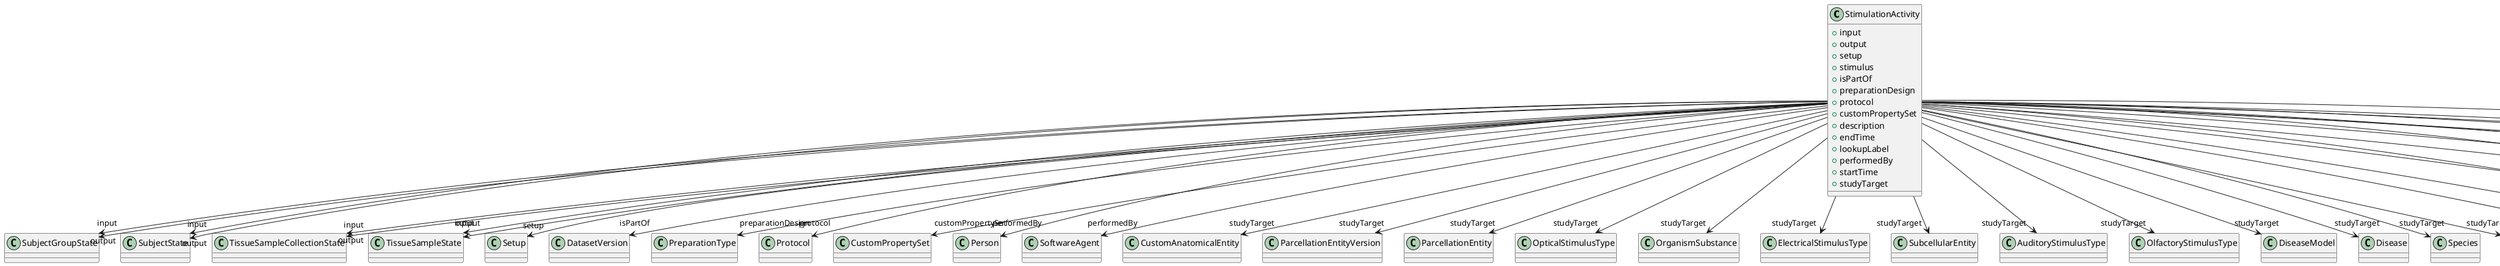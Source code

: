 @startuml
class StimulationActivity {
+input
+output
+setup
+stimulus
+isPartOf
+preparationDesign
+protocol
+customPropertySet
+description
+endTime
+lookupLabel
+performedBy
+startTime
+studyTarget

}
StimulationActivity -d-> "input" SubjectGroupState
StimulationActivity -d-> "input" SubjectState
StimulationActivity -d-> "input" TissueSampleCollectionState
StimulationActivity -d-> "input" TissueSampleState
StimulationActivity -d-> "output" SubjectGroupState
StimulationActivity -d-> "output" SubjectState
StimulationActivity -d-> "output" TissueSampleCollectionState
StimulationActivity -d-> "output" TissueSampleState
StimulationActivity -d-> "setup" Setup
StimulationActivity -d-> "isPartOf" DatasetVersion
StimulationActivity -d-> "preparationDesign" PreparationType
StimulationActivity -d-> "protocol" Protocol
StimulationActivity -d-> "customPropertySet" CustomPropertySet
StimulationActivity -d-> "performedBy" Person
StimulationActivity -d-> "performedBy" SoftwareAgent
StimulationActivity -d-> "studyTarget" CustomAnatomicalEntity
StimulationActivity -d-> "studyTarget" ParcellationEntityVersion
StimulationActivity -d-> "studyTarget" ParcellationEntity
StimulationActivity -d-> "studyTarget" OpticalStimulusType
StimulationActivity -d-> "studyTarget" OrganismSubstance
StimulationActivity -d-> "studyTarget" ElectricalStimulusType
StimulationActivity -d-> "studyTarget" SubcellularEntity
StimulationActivity -d-> "studyTarget" AuditoryStimulusType
StimulationActivity -d-> "studyTarget" OlfactoryStimulusType
StimulationActivity -d-> "studyTarget" DiseaseModel
StimulationActivity -d-> "studyTarget" Disease
StimulationActivity -d-> "studyTarget" Species
StimulationActivity -d-> "studyTarget" UBERONParcellation
StimulationActivity -d-> "studyTarget" BreedingType
StimulationActivity -d-> "studyTarget" BiologicalOrder
StimulationActivity -d-> "studyTarget" CellType
StimulationActivity -d-> "studyTarget" OrganismSystem
StimulationActivity -d-> "studyTarget" Organ
StimulationActivity -d-> "studyTarget" GeneticStrainType
StimulationActivity -d-> "studyTarget" CellCultureType
StimulationActivity -d-> "studyTarget" Handedness
StimulationActivity -d-> "studyTarget" MolecularEntity
StimulationActivity -d-> "studyTarget" BiologicalSex
StimulationActivity -d-> "studyTarget" GustatoryStimulusType
StimulationActivity -d-> "studyTarget" VisualStimulusType
StimulationActivity -d-> "studyTarget" TactileStimulusType
StimulationActivity -d-> "studyTarget" TermSuggestion

@enduml